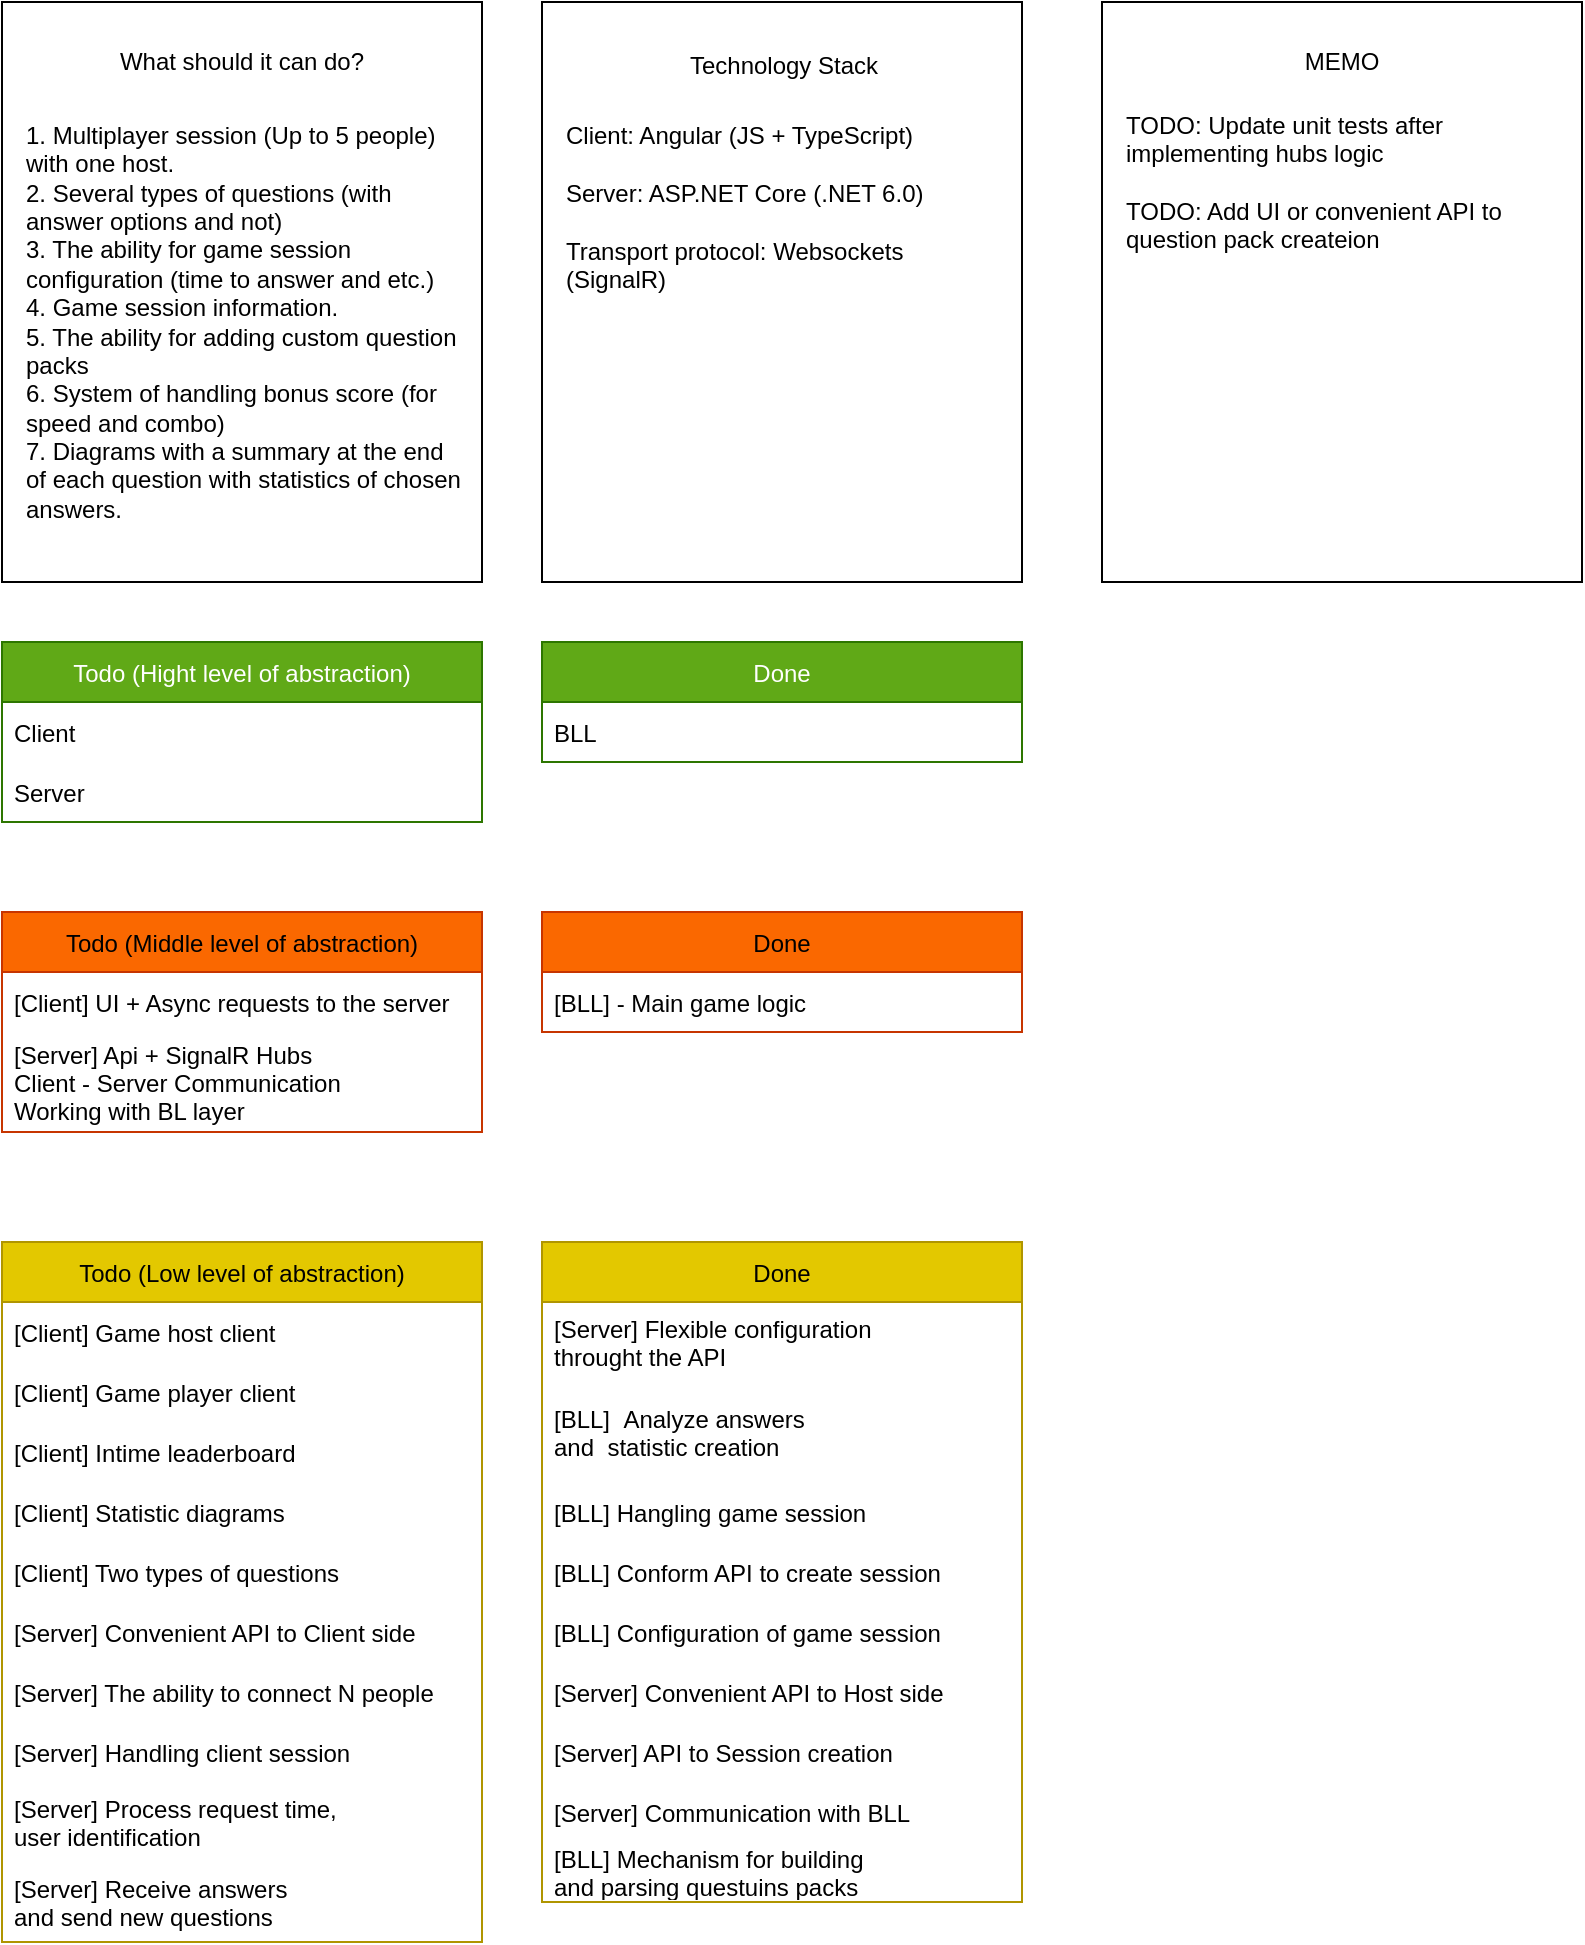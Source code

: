 <mxfile version="16.1.2" type="device"><diagram id="ZL51KjBrhAJjTAUlV51E" name="Teck task"><mxGraphModel dx="1102" dy="875" grid="1" gridSize="10" guides="1" tooltips="1" connect="1" arrows="1" fold="1" page="1" pageScale="1" pageWidth="827" pageHeight="1169" math="0" shadow="0"><root><mxCell id="0"/><mxCell id="1" parent="0"/><mxCell id="rSywOm4Phgm1kYIrKfIj-5" value="" style="group;" parent="1" vertex="1" connectable="0"><mxGeometry x="10" y="10" width="240" height="290" as="geometry"/></mxCell><mxCell id="rSywOm4Phgm1kYIrKfIj-1" value="" style="rounded=0;whiteSpace=wrap;html=1;align=center;" parent="rSywOm4Phgm1kYIrKfIj-5" vertex="1"><mxGeometry width="240" height="290" as="geometry"/></mxCell><mxCell id="rSywOm4Phgm1kYIrKfIj-2" value="What should it can do?" style="text;html=1;strokeColor=none;fillColor=none;align=center;verticalAlign=middle;whiteSpace=wrap;rounded=0;" parent="rSywOm4Phgm1kYIrKfIj-5" vertex="1"><mxGeometry x="5" y="10" width="230" height="40" as="geometry"/></mxCell><mxCell id="rSywOm4Phgm1kYIrKfIj-3" value="&lt;span&gt;1. Multiplayer session (Up to 5 people) with one host.&lt;/span&gt;&lt;br&gt;&lt;span&gt;2. Several types of questions (with answer options and not)&lt;/span&gt;&lt;br&gt;&lt;span&gt;3. The ability for game session configuration (time to answer and etc.)&lt;/span&gt;&lt;br&gt;&lt;span&gt;4. Game session information.&lt;br&gt;&lt;/span&gt;5. The ability for adding custom question packs&lt;br&gt;6. System of handling bonus score (for speed and combo)&lt;br&gt;7. Diagrams with a summary at the end of each question with statistics of chosen answers." style="text;html=1;strokeColor=none;fillColor=none;align=left;verticalAlign=middle;whiteSpace=wrap;rounded=0;" parent="rSywOm4Phgm1kYIrKfIj-5" vertex="1"><mxGeometry x="10" y="40" width="220" height="240" as="geometry"/></mxCell><mxCell id="rSywOm4Phgm1kYIrKfIj-10" value="" style="group" parent="1" vertex="1" connectable="0"><mxGeometry x="280" y="10" width="240" height="290" as="geometry"/></mxCell><mxCell id="rSywOm4Phgm1kYIrKfIj-7" value="" style="rounded=0;whiteSpace=wrap;html=1;" parent="rSywOm4Phgm1kYIrKfIj-10" vertex="1"><mxGeometry width="240" height="290" as="geometry"/></mxCell><mxCell id="rSywOm4Phgm1kYIrKfIj-9" value="&lt;div&gt;&lt;span&gt;Client: Angular (JS + TypeScript)&lt;/span&gt;&lt;/div&gt;&lt;div&gt;&lt;span&gt;&lt;br&gt;&lt;/span&gt;&lt;/div&gt;&lt;div&gt;&lt;span&gt;Server: ASP.NET Core (.NET 6.0)&lt;/span&gt;&lt;/div&gt;&lt;div&gt;&lt;span&gt;&lt;br&gt;&lt;/span&gt;&lt;/div&gt;&lt;div&gt;&lt;span&gt;Transport protocol: Websockets&lt;/span&gt;&lt;/div&gt;&lt;div&gt;&lt;span&gt;(SignalR)&lt;br&gt;&lt;br&gt;&lt;/span&gt;&lt;/div&gt;" style="text;html=1;strokeColor=none;fillColor=none;align=left;verticalAlign=middle;whiteSpace=wrap;rounded=0;" parent="rSywOm4Phgm1kYIrKfIj-10" vertex="1"><mxGeometry x="10" y="50" width="220" height="120" as="geometry"/></mxCell><mxCell id="rSywOm4Phgm1kYIrKfIj-8" value="Technology Stack" style="text;html=1;strokeColor=none;fillColor=none;align=center;verticalAlign=middle;whiteSpace=wrap;rounded=0;" parent="rSywOm4Phgm1kYIrKfIj-10" vertex="1"><mxGeometry x="6" y="7" width="230" height="50" as="geometry"/></mxCell><mxCell id="rSywOm4Phgm1kYIrKfIj-11" value="Todo (Hight level of abstraction)" style="swimlane;fontStyle=0;childLayout=stackLayout;horizontal=1;startSize=30;horizontalStack=0;resizeParent=1;resizeParentMax=0;resizeLast=0;collapsible=1;marginBottom=0;fillColor=#60a917;fontColor=#ffffff;strokeColor=#2D7600;" parent="1" vertex="1"><mxGeometry x="10" y="330" width="240" height="90" as="geometry"/></mxCell><mxCell id="rSywOm4Phgm1kYIrKfIj-12" value="Client" style="text;strokeColor=none;fillColor=none;align=left;verticalAlign=middle;spacingLeft=4;spacingRight=4;overflow=hidden;points=[[0,0.5],[1,0.5]];portConstraint=eastwest;rotatable=0;" parent="rSywOm4Phgm1kYIrKfIj-11" vertex="1"><mxGeometry y="30" width="240" height="30" as="geometry"/></mxCell><mxCell id="rSywOm4Phgm1kYIrKfIj-13" value="Server" style="text;strokeColor=none;fillColor=none;align=left;verticalAlign=middle;spacingLeft=4;spacingRight=4;overflow=hidden;points=[[0,0.5],[1,0.5]];portConstraint=eastwest;rotatable=0;" parent="rSywOm4Phgm1kYIrKfIj-11" vertex="1"><mxGeometry y="60" width="240" height="30" as="geometry"/></mxCell><mxCell id="rSywOm4Phgm1kYIrKfIj-15" value="Done" style="swimlane;fontStyle=0;childLayout=stackLayout;horizontal=1;startSize=30;horizontalStack=0;resizeParent=1;resizeParentMax=0;resizeLast=0;collapsible=1;marginBottom=0;fillColor=#60a917;strokeColor=#2D7600;fontColor=#ffffff;" parent="1" vertex="1"><mxGeometry x="280" y="330" width="240" height="60" as="geometry"/></mxCell><mxCell id="rSywOm4Phgm1kYIrKfIj-14" value="BLL" style="text;strokeColor=none;fillColor=none;align=left;verticalAlign=middle;spacingLeft=4;spacingRight=4;overflow=hidden;points=[[0,0.5],[1,0.5]];portConstraint=eastwest;rotatable=0;" parent="rSywOm4Phgm1kYIrKfIj-15" vertex="1"><mxGeometry y="30" width="240" height="30" as="geometry"/></mxCell><mxCell id="rSywOm4Phgm1kYIrKfIj-24" value="Todo (Middle level of abstraction)" style="swimlane;fontStyle=0;childLayout=stackLayout;horizontal=1;startSize=30;horizontalStack=0;resizeParent=1;resizeParentMax=0;resizeLast=0;collapsible=1;marginBottom=0;fillColor=#fa6800;fontColor=#000000;strokeColor=#C73500;" parent="1" vertex="1"><mxGeometry x="10" y="465" width="240" height="110" as="geometry"/></mxCell><mxCell id="rSywOm4Phgm1kYIrKfIj-25" value="[Client] UI + Async requests to the server" style="text;strokeColor=none;fillColor=none;align=left;verticalAlign=middle;spacingLeft=4;spacingRight=4;overflow=hidden;points=[[0,0.5],[1,0.5]];portConstraint=eastwest;rotatable=0;" parent="rSywOm4Phgm1kYIrKfIj-24" vertex="1"><mxGeometry y="30" width="240" height="30" as="geometry"/></mxCell><mxCell id="rSywOm4Phgm1kYIrKfIj-26" value="[Server] Api + SignalR Hubs&#10;Client - Server Communication&#10;Working with BL layer" style="text;strokeColor=none;fillColor=none;align=left;verticalAlign=middle;spacingLeft=4;spacingRight=4;overflow=hidden;points=[[0,0.5],[1,0.5]];portConstraint=eastwest;rotatable=0;" parent="rSywOm4Phgm1kYIrKfIj-24" vertex="1"><mxGeometry y="60" width="240" height="50" as="geometry"/></mxCell><mxCell id="rSywOm4Phgm1kYIrKfIj-28" value="Done" style="swimlane;fontStyle=0;childLayout=stackLayout;horizontal=1;startSize=30;horizontalStack=0;resizeParent=1;resizeParentMax=0;resizeLast=0;collapsible=1;marginBottom=0;fillColor=#fa6800;strokeColor=#C73500;fontColor=#000000;" parent="1" vertex="1"><mxGeometry x="280" y="465" width="240" height="60" as="geometry"><mxRectangle x="280" y="465" width="60" height="30" as="alternateBounds"/></mxGeometry></mxCell><mxCell id="rSywOm4Phgm1kYIrKfIj-27" value="[BLL] - Main game logic" style="text;strokeColor=none;fillColor=none;align=left;verticalAlign=middle;spacingLeft=4;spacingRight=4;overflow=hidden;points=[[0,0.5],[1,0.5]];portConstraint=eastwest;rotatable=0;" parent="rSywOm4Phgm1kYIrKfIj-28" vertex="1"><mxGeometry y="30" width="240" height="30" as="geometry"/></mxCell><mxCell id="rSywOm4Phgm1kYIrKfIj-29" value="Todo (Low level of abstraction)" style="swimlane;fontStyle=0;childLayout=stackLayout;horizontal=1;startSize=30;horizontalStack=0;resizeParent=1;resizeParentMax=0;resizeLast=0;collapsible=1;marginBottom=0;fillColor=#e3c800;strokeColor=#B09500;fontColor=#000000;" parent="1" vertex="1"><mxGeometry x="10" y="630" width="240" height="350" as="geometry"/></mxCell><mxCell id="rSywOm4Phgm1kYIrKfIj-30" value="[Client] Game host client" style="text;strokeColor=none;fillColor=none;align=left;verticalAlign=middle;spacingLeft=4;spacingRight=4;overflow=hidden;points=[[0,0.5],[1,0.5]];portConstraint=eastwest;rotatable=0;" parent="rSywOm4Phgm1kYIrKfIj-29" vertex="1"><mxGeometry y="30" width="240" height="30" as="geometry"/></mxCell><mxCell id="Apj8caeCWgN3_u4ihKms-1" value="[Client] Game player client" style="text;strokeColor=none;fillColor=none;align=left;verticalAlign=middle;spacingLeft=4;spacingRight=4;overflow=hidden;points=[[0,0.5],[1,0.5]];portConstraint=eastwest;rotatable=0;" parent="rSywOm4Phgm1kYIrKfIj-29" vertex="1"><mxGeometry y="60" width="240" height="30" as="geometry"/></mxCell><mxCell id="Apj8caeCWgN3_u4ihKms-3" value="[Client] Intime leaderboard" style="text;strokeColor=none;fillColor=none;align=left;verticalAlign=middle;spacingLeft=4;spacingRight=4;overflow=hidden;points=[[0,0.5],[1,0.5]];portConstraint=eastwest;rotatable=0;" parent="rSywOm4Phgm1kYIrKfIj-29" vertex="1"><mxGeometry y="90" width="240" height="30" as="geometry"/></mxCell><mxCell id="Apj8caeCWgN3_u4ihKms-6" value="[Client] Statistic diagrams" style="text;strokeColor=none;fillColor=none;align=left;verticalAlign=middle;spacingLeft=4;spacingRight=4;overflow=hidden;points=[[0,0.5],[1,0.5]];portConstraint=eastwest;rotatable=0;" parent="rSywOm4Phgm1kYIrKfIj-29" vertex="1"><mxGeometry y="120" width="240" height="30" as="geometry"/></mxCell><mxCell id="Apj8caeCWgN3_u4ihKms-8" value="[Client] Two types of questions" style="text;strokeColor=none;fillColor=none;align=left;verticalAlign=middle;spacingLeft=4;spacingRight=4;overflow=hidden;points=[[0,0.5],[1,0.5]];portConstraint=eastwest;rotatable=0;" parent="rSywOm4Phgm1kYIrKfIj-29" vertex="1"><mxGeometry y="150" width="240" height="30" as="geometry"/></mxCell><mxCell id="Apj8caeCWgN3_u4ihKms-27" value="[Server] Convenient API to Client side" style="text;strokeColor=none;fillColor=none;align=left;verticalAlign=middle;spacingLeft=4;spacingRight=4;overflow=hidden;points=[[0,0.5],[1,0.5]];portConstraint=eastwest;rotatable=0;" parent="rSywOm4Phgm1kYIrKfIj-29" vertex="1"><mxGeometry y="180" width="240" height="30" as="geometry"/></mxCell><mxCell id="Apj8caeCWgN3_u4ihKms-7" value="[Server] The ability to connect N people" style="text;strokeColor=none;fillColor=none;align=left;verticalAlign=middle;spacingLeft=4;spacingRight=4;overflow=hidden;points=[[0,0.5],[1,0.5]];portConstraint=eastwest;rotatable=0;" parent="rSywOm4Phgm1kYIrKfIj-29" vertex="1"><mxGeometry y="210" width="240" height="30" as="geometry"/></mxCell><mxCell id="Apj8caeCWgN3_u4ihKms-5" value="[Server] Handling client session" style="text;strokeColor=none;fillColor=none;align=left;verticalAlign=middle;spacingLeft=4;spacingRight=4;overflow=hidden;points=[[0,0.5],[1,0.5]];portConstraint=eastwest;rotatable=0;" parent="rSywOm4Phgm1kYIrKfIj-29" vertex="1"><mxGeometry y="240" width="240" height="30" as="geometry"/></mxCell><mxCell id="Apj8caeCWgN3_u4ihKms-14" value="[Server] Process request time, &#10;user identification" style="text;strokeColor=none;fillColor=none;align=left;verticalAlign=middle;spacingLeft=4;spacingRight=4;overflow=hidden;points=[[0,0.5],[1,0.5]];portConstraint=eastwest;rotatable=0;" parent="rSywOm4Phgm1kYIrKfIj-29" vertex="1"><mxGeometry y="270" width="240" height="40" as="geometry"/></mxCell><mxCell id="Apj8caeCWgN3_u4ihKms-4" value="[Server] Receive answers &#10;and send new questions" style="text;strokeColor=none;fillColor=none;align=left;verticalAlign=middle;spacingLeft=4;spacingRight=4;overflow=hidden;points=[[0,0.5],[1,0.5]];portConstraint=eastwest;rotatable=0;" parent="rSywOm4Phgm1kYIrKfIj-29" vertex="1"><mxGeometry y="310" width="240" height="40" as="geometry"/></mxCell><mxCell id="rSywOm4Phgm1kYIrKfIj-33" value="Done" style="swimlane;fontStyle=0;childLayout=stackLayout;horizontal=1;startSize=30;horizontalStack=0;resizeParent=1;resizeParentMax=0;resizeLast=0;collapsible=1;marginBottom=0;fillColor=#e3c800;strokeColor=#B09500;fontColor=#000000;" parent="1" vertex="1"><mxGeometry x="280" y="630" width="240" height="330" as="geometry"/></mxCell><mxCell id="Apj8caeCWgN3_u4ihKms-25" value="[Server] Flexible configuration &#10;throught the API" style="text;strokeColor=none;fillColor=none;align=left;verticalAlign=middle;spacingLeft=4;spacingRight=4;overflow=hidden;points=[[0,0.5],[1,0.5]];portConstraint=eastwest;rotatable=0;" parent="rSywOm4Phgm1kYIrKfIj-33" vertex="1"><mxGeometry y="30" width="240" height="40" as="geometry"/></mxCell><mxCell id="Apj8caeCWgN3_u4ihKms-2" value="[BLL]  Analyze answers &#10;and  statistic creation" style="text;strokeColor=none;fillColor=none;align=left;verticalAlign=middle;spacingLeft=4;spacingRight=4;overflow=hidden;points=[[0,0.5],[1,0.5]];portConstraint=eastwest;rotatable=0;" parent="rSywOm4Phgm1kYIrKfIj-33" vertex="1"><mxGeometry y="70" width="240" height="50" as="geometry"/></mxCell><mxCell id="Apj8caeCWgN3_u4ihKms-11" value="[BLL] Hangling game session" style="text;strokeColor=none;fillColor=none;align=left;verticalAlign=middle;spacingLeft=4;spacingRight=4;overflow=hidden;points=[[0,0.5],[1,0.5]];portConstraint=eastwest;rotatable=0;" parent="rSywOm4Phgm1kYIrKfIj-33" vertex="1"><mxGeometry y="120" width="240" height="30" as="geometry"/></mxCell><mxCell id="rSywOm4Phgm1kYIrKfIj-32" value="[BLL] Conform API to create session" style="text;strokeColor=none;fillColor=none;align=left;verticalAlign=middle;spacingLeft=4;spacingRight=4;overflow=hidden;points=[[0,0.5],[1,0.5]];portConstraint=eastwest;rotatable=0;" parent="rSywOm4Phgm1kYIrKfIj-33" vertex="1"><mxGeometry y="150" width="240" height="30" as="geometry"/></mxCell><mxCell id="Apj8caeCWgN3_u4ihKms-26" value="[BLL] Configuration of game session" style="text;strokeColor=none;fillColor=none;align=left;verticalAlign=middle;spacingLeft=4;spacingRight=4;overflow=hidden;points=[[0,0.5],[1,0.5]];portConstraint=eastwest;rotatable=0;" parent="rSywOm4Phgm1kYIrKfIj-33" vertex="1"><mxGeometry y="180" width="240" height="30" as="geometry"/></mxCell><mxCell id="Apj8caeCWgN3_u4ihKms-28" value="[Server] Convenient API to Host side" style="text;strokeColor=none;fillColor=none;align=left;verticalAlign=middle;spacingLeft=4;spacingRight=4;overflow=hidden;points=[[0,0.5],[1,0.5]];portConstraint=eastwest;rotatable=0;" parent="rSywOm4Phgm1kYIrKfIj-33" vertex="1"><mxGeometry y="210" width="240" height="30" as="geometry"/></mxCell><mxCell id="Apj8caeCWgN3_u4ihKms-9" value="[Server] API to Session creation" style="text;strokeColor=none;fillColor=none;align=left;verticalAlign=middle;spacingLeft=4;spacingRight=4;overflow=hidden;points=[[0,0.5],[1,0.5]];portConstraint=eastwest;rotatable=0;" parent="rSywOm4Phgm1kYIrKfIj-33" vertex="1"><mxGeometry y="240" width="240" height="30" as="geometry"/></mxCell><mxCell id="rSywOm4Phgm1kYIrKfIj-31" value="[Server] Communication with BLL" style="text;strokeColor=none;fillColor=none;align=left;verticalAlign=middle;spacingLeft=4;spacingRight=4;overflow=hidden;points=[[0,0.5],[1,0.5]];portConstraint=eastwest;rotatable=0;" parent="rSywOm4Phgm1kYIrKfIj-33" vertex="1"><mxGeometry y="270" width="240" height="30" as="geometry"/></mxCell><mxCell id="Apj8caeCWgN3_u4ihKms-10" value="[BLL] Mechanism for building&#10;and parsing questuins packs" style="text;strokeColor=none;fillColor=none;align=left;verticalAlign=middle;spacingLeft=4;spacingRight=4;overflow=hidden;points=[[0,0.5],[1,0.5]];portConstraint=eastwest;rotatable=0;" parent="rSywOm4Phgm1kYIrKfIj-33" vertex="1"><mxGeometry y="300" width="240" height="30" as="geometry"/></mxCell><mxCell id="Apj8caeCWgN3_u4ihKms-24" value="" style="group" parent="1" vertex="1" connectable="0"><mxGeometry x="560" y="10" width="240" height="290" as="geometry"/></mxCell><mxCell id="L1EDn7rtvZ66rSt-2EPM-3" value="" style="group" vertex="1" connectable="0" parent="Apj8caeCWgN3_u4ihKms-24"><mxGeometry width="240" height="290" as="geometry"/></mxCell><mxCell id="Apj8caeCWgN3_u4ihKms-15" value="" style="rounded=0;whiteSpace=wrap;html=1;align=center;" parent="L1EDn7rtvZ66rSt-2EPM-3" vertex="1"><mxGeometry width="240" height="290" as="geometry"/></mxCell><mxCell id="Apj8caeCWgN3_u4ihKms-17" value="MEMO" style="text;html=1;strokeColor=none;fillColor=none;align=center;verticalAlign=middle;whiteSpace=wrap;rounded=0;" parent="L1EDn7rtvZ66rSt-2EPM-3" vertex="1"><mxGeometry x="5" y="10" width="230" height="40" as="geometry"/></mxCell><mxCell id="L1EDn7rtvZ66rSt-2EPM-1" value="TODO: Update unit tests after&lt;br&gt;implementing hubs logic&lt;br&gt;&lt;br&gt;TODO: Add UI or convenient API to question pack createion" style="text;html=1;strokeColor=none;fillColor=none;align=left;verticalAlign=middle;whiteSpace=wrap;rounded=0;" vertex="1" parent="L1EDn7rtvZ66rSt-2EPM-3"><mxGeometry x="10" y="50" width="220" height="80" as="geometry"/></mxCell></root></mxGraphModel></diagram></mxfile>